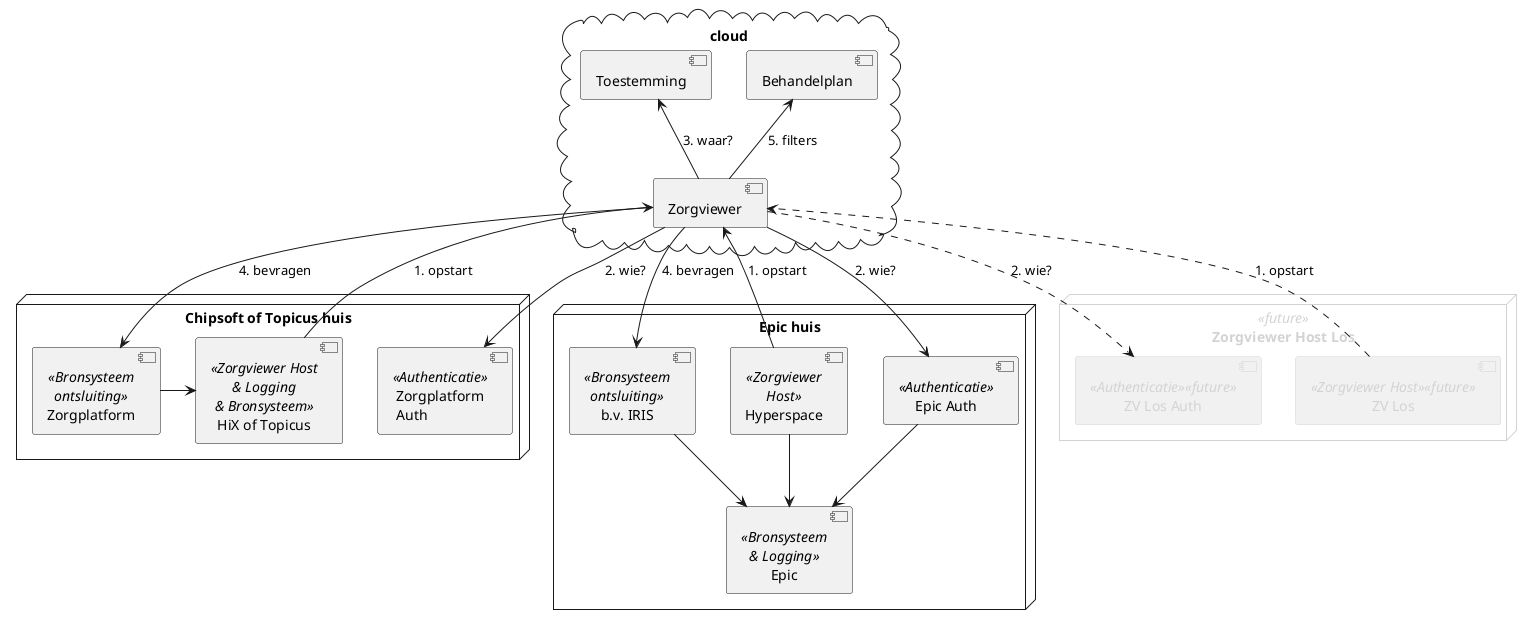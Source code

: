 @startuml

cloud "cloud" {
 [Zorgviewer]
 [Behandelplan]
 [Toestemming]
}

node "Epic huis" {
 [Hyperspace] <<Zorgviewer\nHost>>
 [Epic Auth] <<Authenticatie>>
 [b.v. IRIS] <<Bronsysteem\nontsluiting>> as IRIS
 [Epic] <<Bronsysteem\n& Logging>>
 [Hyperspace]-->[Epic]
 [IRIS]-->[Epic]
 [Epic Auth]-->[Epic]
}

node "Chipsoft of Topicus huis" {
 [HiX of Topicus] <<Zorgviewer Host\n& Logging\n& Bronsysteem>>
 [Zorgplatform\nAuth] <<Authenticatie>>
 [Zorgplatform] <<Bronsysteem\nontsluiting>>
 [Zorgplatform]->[HiX of Topicus]
}

skinparam node {
  fontColor<<future>> LightGray
  borderColor<<future>> LightGray
}
skinparam component {
  fontColor<<future>> LightGray
  borderColor<<future>> LightGray
}

node "Zorgviewer Host Los" <<future>> {
 [ZV Los] <<Zorgviewer Host>> <<future>>
 [ZV Los Auth] <<Authenticatie>> <<future>>
}

[Hyperspace]-u->[Zorgviewer] :  1. opstart
[HiX of Topicus]-u->[Zorgviewer] : 1. opstart
[ZV Los]..>[Zorgviewer] : 1. opstart
[Zorgviewer]-d->[Epic Auth] : 2. wie?
[Zorgviewer]..>[ZV Los Auth] : 2. wie?
[Zorgviewer]-d->[Zorgplatform\nAuth] : 2. wie?
[Zorgviewer]-u->[Toestemming] : 3. waar?
[Zorgviewer]->[Zorgplatform] : 4. bevragen
[Zorgviewer]->[IRIS] : 4. bevragen
[Zorgviewer]-u->[Behandelplan] : 5. filters

@enduml